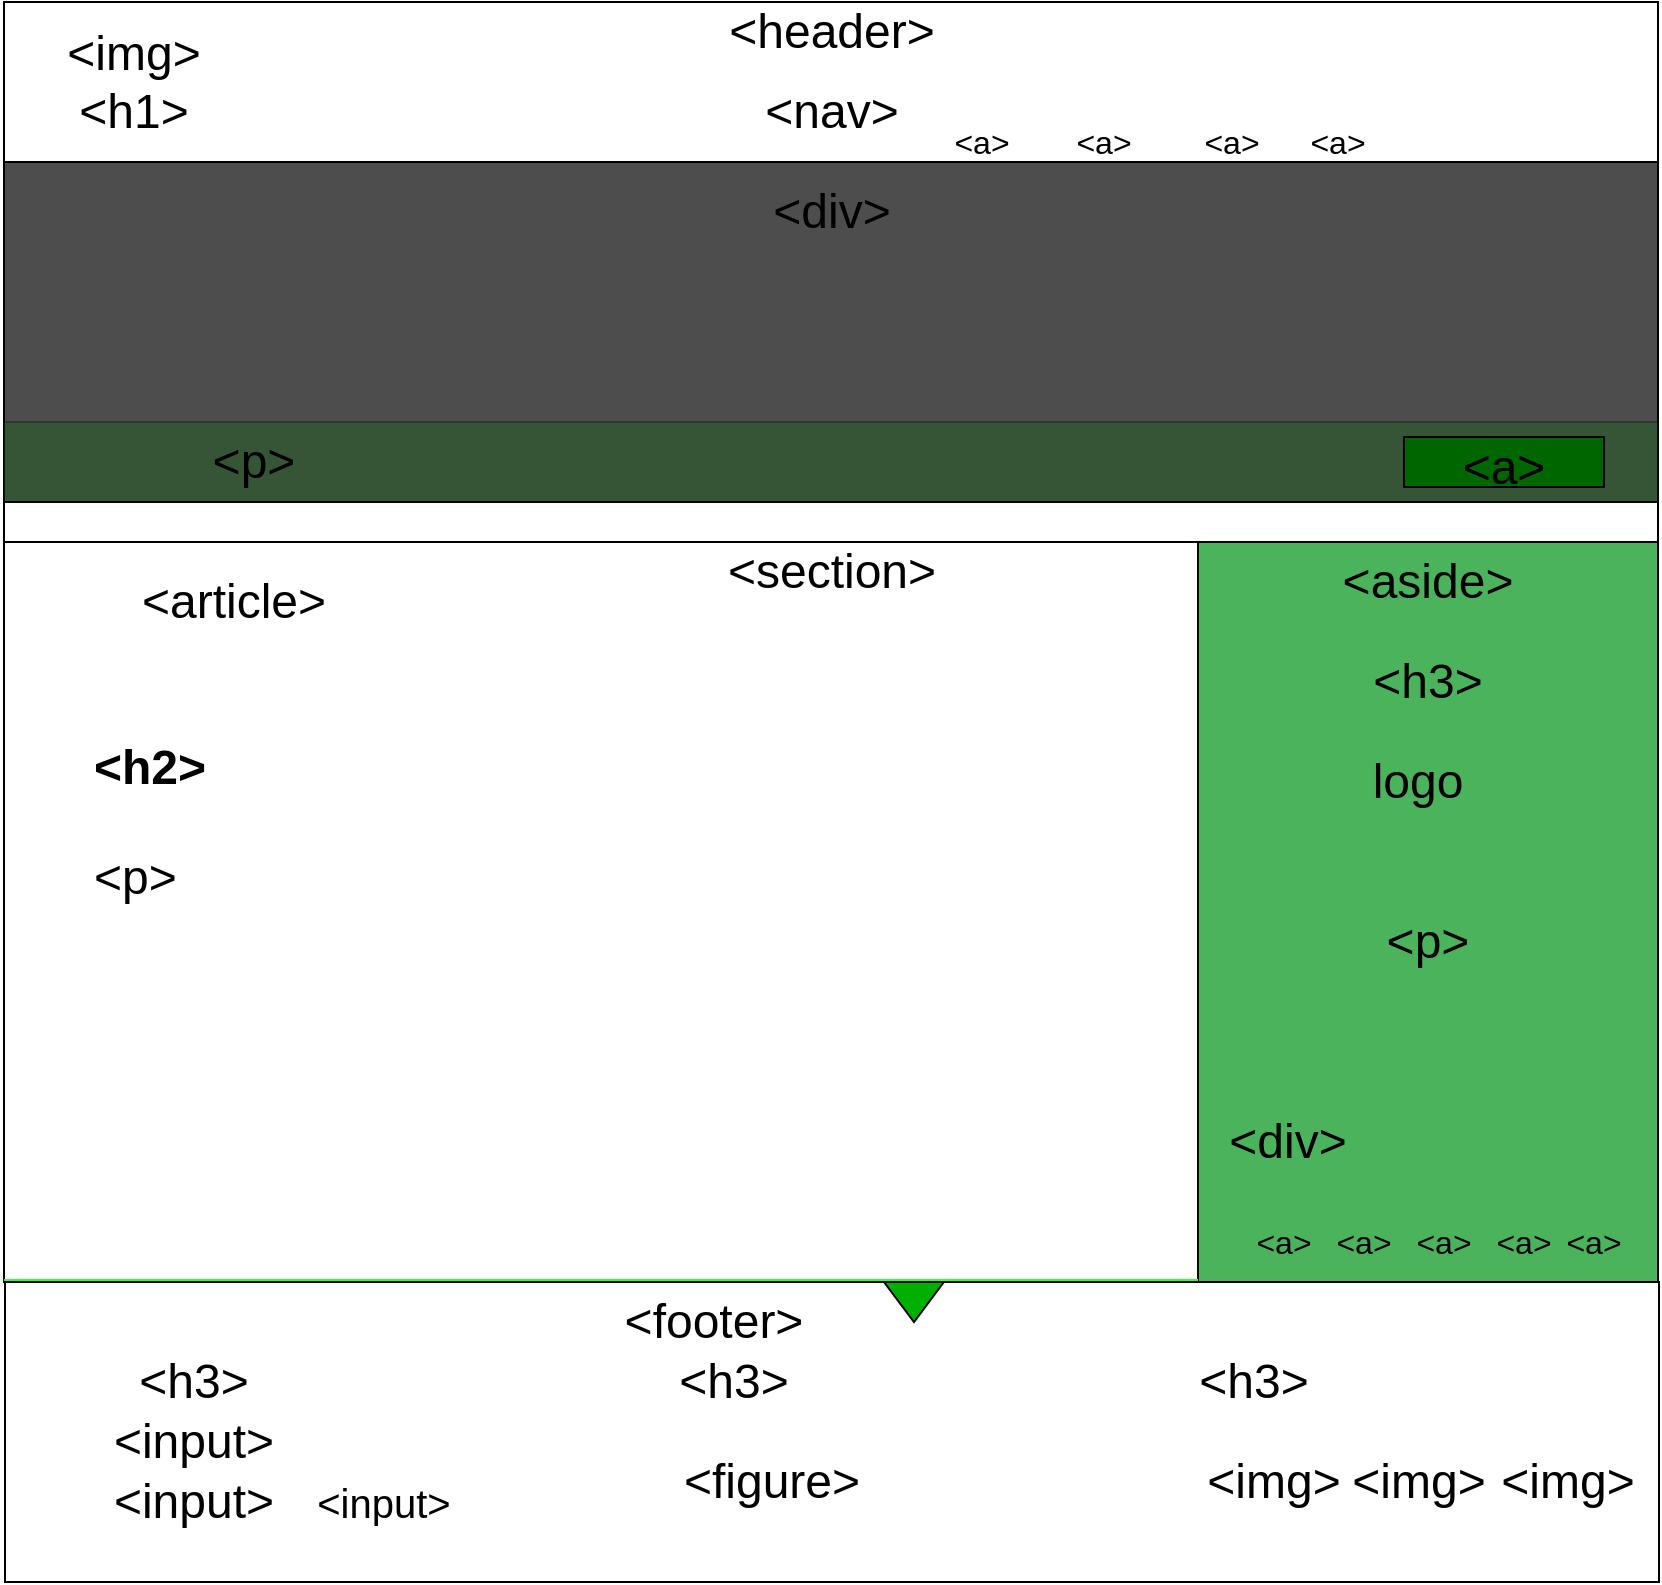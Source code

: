 <mxfile version="14.2.9" type="device"><diagram id="amLOuYqWfyHOKKkoh1DD" name="Page-1"><mxGraphModel dx="2249" dy="794" grid="1" gridSize="10" guides="1" tooltips="1" connect="1" arrows="1" fold="1" page="1" pageScale="1" pageWidth="827" pageHeight="1169" math="0" shadow="0"><root><mxCell id="0"/><mxCell id="1" parent="0"/><mxCell id="BEOBmzMZ3L7bO2AvLTwN-1" value="" style="rounded=0;whiteSpace=wrap;html=1;" vertex="1" parent="1"><mxGeometry width="827" height="80" as="geometry"/></mxCell><mxCell id="BEOBmzMZ3L7bO2AvLTwN-2" value="&lt;font style=&quot;font-size: 24px&quot;&gt;&amp;lt;header&amp;gt;&lt;/font&gt;" style="text;html=1;strokeColor=none;fillColor=none;align=center;verticalAlign=middle;whiteSpace=wrap;rounded=0;fontSize=16;" vertex="1" parent="1"><mxGeometry x="359" width="110" height="30" as="geometry"/></mxCell><mxCell id="BEOBmzMZ3L7bO2AvLTwN-3" value="&lt;font style=&quot;font-size: 24px&quot;&gt;&amp;lt;nav&amp;gt;&lt;/font&gt;" style="text;html=1;strokeColor=none;fillColor=none;align=center;verticalAlign=middle;whiteSpace=wrap;rounded=0;fontSize=16;" vertex="1" parent="1"><mxGeometry x="359" y="40" width="110" height="30" as="geometry"/></mxCell><mxCell id="BEOBmzMZ3L7bO2AvLTwN-4" value="" style="rounded=0;whiteSpace=wrap;html=1;fontSize=16;fillColor=#4D4D4D;" vertex="1" parent="1"><mxGeometry y="80" width="827" height="170" as="geometry"/></mxCell><mxCell id="BEOBmzMZ3L7bO2AvLTwN-6" value="" style="rounded=0;whiteSpace=wrap;html=1;fontSize=16;fillColor=#006600;glass=0;opacity=30;" vertex="1" parent="1"><mxGeometry y="210" width="827" height="40" as="geometry"/></mxCell><mxCell id="BEOBmzMZ3L7bO2AvLTwN-7" value="&lt;font style=&quot;font-size: 24px&quot;&gt;&amp;lt;p&amp;gt;&lt;/font&gt;" style="text;html=1;strokeColor=none;fillColor=none;align=center;verticalAlign=middle;whiteSpace=wrap;rounded=0;glass=0;fontSize=16;opacity=30;" vertex="1" parent="1"><mxGeometry x="20" y="215" width="210" height="30" as="geometry"/></mxCell><mxCell id="BEOBmzMZ3L7bO2AvLTwN-9" value="" style="rounded=0;whiteSpace=wrap;html=1;glass=0;fillColor=#006600;fontSize=16;" vertex="1" parent="1"><mxGeometry x="700" y="217.5" width="100" height="25" as="geometry"/></mxCell><mxCell id="BEOBmzMZ3L7bO2AvLTwN-10" value="&lt;font style=&quot;font-size: 24px&quot;&gt;&amp;lt;a&amp;gt;&lt;/font&gt;" style="text;html=1;strokeColor=none;fillColor=none;align=center;verticalAlign=middle;whiteSpace=wrap;rounded=0;glass=0;fontSize=16;" vertex="1" parent="1"><mxGeometry x="730" y="222.5" width="40" height="20" as="geometry"/></mxCell><mxCell id="BEOBmzMZ3L7bO2AvLTwN-12" value="&lt;font style=&quot;font-size: 24px&quot;&gt;&amp;lt;div&amp;gt;&lt;/font&gt;" style="text;html=1;strokeColor=none;fillColor=none;align=center;verticalAlign=middle;whiteSpace=wrap;rounded=0;glass=0;fontSize=16;" vertex="1" parent="1"><mxGeometry x="369" y="90" width="90" height="30" as="geometry"/></mxCell><mxCell id="BEOBmzMZ3L7bO2AvLTwN-13" value="" style="rounded=0;whiteSpace=wrap;html=1;glass=0;fontSize=16;fillColor=#FFFFFF;" vertex="1" parent="1"><mxGeometry y="250" width="827" height="390" as="geometry"/></mxCell><mxCell id="BEOBmzMZ3L7bO2AvLTwN-15" value="&lt;font style=&quot;font-size: 24px&quot;&gt;&amp;lt;img&amp;gt; &amp;lt;h1&amp;gt;&lt;/font&gt;" style="text;html=1;strokeColor=none;fillColor=none;align=center;verticalAlign=middle;whiteSpace=wrap;rounded=0;glass=0;fontSize=16;" vertex="1" parent="1"><mxGeometry x="30" y="25" width="70" height="30" as="geometry"/></mxCell><mxCell id="BEOBmzMZ3L7bO2AvLTwN-18" value="" style="rounded=0;whiteSpace=wrap;html=1;glass=0;fontSize=16;fillColor=#4BB35C;" vertex="1" parent="1"><mxGeometry x="597" y="270" width="230" height="370" as="geometry"/></mxCell><mxCell id="BEOBmzMZ3L7bO2AvLTwN-19" value="&lt;font style=&quot;font-size: 24px&quot;&gt;&amp;lt;aside&amp;gt;&lt;/font&gt;" style="text;html=1;strokeColor=none;fillColor=none;align=center;verticalAlign=middle;whiteSpace=wrap;rounded=0;glass=0;fontSize=16;" vertex="1" parent="1"><mxGeometry x="677" y="280" width="70" height="20" as="geometry"/></mxCell><mxCell id="BEOBmzMZ3L7bO2AvLTwN-20" value="" style="rounded=0;whiteSpace=wrap;html=1;glass=0;fontSize=16;fillColor=#FFFFFF;" vertex="1" parent="1"><mxGeometry y="270" width="597" height="370" as="geometry"/></mxCell><mxCell id="BEOBmzMZ3L7bO2AvLTwN-16" value="&lt;font style=&quot;font-size: 24px&quot;&gt;&amp;lt;article&amp;gt;&lt;/font&gt;" style="text;html=1;strokeColor=none;fillColor=none;align=center;verticalAlign=middle;whiteSpace=wrap;rounded=0;glass=0;fontSize=16;" vertex="1" parent="1"><mxGeometry x="70" y="290" width="90" height="20" as="geometry"/></mxCell><mxCell id="BEOBmzMZ3L7bO2AvLTwN-14" value="&lt;font style=&quot;font-size: 24px&quot;&gt;&amp;lt;section&amp;gt;&lt;/font&gt;" style="text;html=1;strokeColor=none;fillColor=none;align=center;verticalAlign=middle;whiteSpace=wrap;rounded=0;glass=0;fontSize=16;" vertex="1" parent="1"><mxGeometry x="369" y="270" width="90" height="30" as="geometry"/></mxCell><mxCell id="BEOBmzMZ3L7bO2AvLTwN-22" value="&lt;h1&gt;&lt;font style=&quot;font-size: 24px&quot;&gt;&amp;lt;h2&amp;gt;&lt;/font&gt;&lt;/h1&gt;&lt;p style=&quot;font-size: 24px&quot;&gt;&amp;lt;p&amp;gt;&lt;/p&gt;" style="text;html=1;strokeColor=none;fillColor=none;spacing=5;spacingTop=-20;whiteSpace=wrap;overflow=hidden;rounded=0;glass=0;fontSize=16;" vertex="1" parent="1"><mxGeometry x="40" y="350" width="290" height="210" as="geometry"/></mxCell><mxCell id="BEOBmzMZ3L7bO2AvLTwN-24" value="&lt;font style=&quot;font-size: 24px&quot;&gt;&amp;lt;h3&amp;gt;&lt;/font&gt;" style="text;html=1;strokeColor=none;fillColor=none;align=center;verticalAlign=middle;whiteSpace=wrap;rounded=0;glass=0;fontSize=16;" vertex="1" parent="1"><mxGeometry x="677" y="330" width="70" height="20" as="geometry"/></mxCell><mxCell id="BEOBmzMZ3L7bO2AvLTwN-26" value="&lt;font style=&quot;font-size: 24px&quot;&gt;logo&lt;/font&gt;" style="text;html=1;strokeColor=none;fillColor=none;align=center;verticalAlign=middle;whiteSpace=wrap;rounded=0;glass=0;fontSize=16;" vertex="1" parent="1"><mxGeometry x="677" y="370" width="60" height="40" as="geometry"/></mxCell><mxCell id="BEOBmzMZ3L7bO2AvLTwN-27" value="&lt;font style=&quot;font-size: 24px&quot;&gt;&amp;lt;p&amp;gt;&lt;/font&gt;" style="text;html=1;strokeColor=none;fillColor=none;align=center;verticalAlign=middle;whiteSpace=wrap;rounded=0;glass=0;fontSize=16;" vertex="1" parent="1"><mxGeometry x="637" y="430" width="150" height="80" as="geometry"/></mxCell><mxCell id="BEOBmzMZ3L7bO2AvLTwN-28" value="&amp;lt;a&amp;gt;" style="text;html=1;strokeColor=none;fillColor=none;align=center;verticalAlign=middle;whiteSpace=wrap;rounded=0;glass=0;fontSize=16;" vertex="1" parent="1"><mxGeometry x="594" y="60" width="40" height="20" as="geometry"/></mxCell><mxCell id="BEOBmzMZ3L7bO2AvLTwN-29" value="&amp;lt;a&amp;gt;" style="text;html=1;strokeColor=none;fillColor=none;align=center;verticalAlign=middle;whiteSpace=wrap;rounded=0;glass=0;fontSize=16;" vertex="1" parent="1"><mxGeometry x="469" y="60" width="40" height="20" as="geometry"/></mxCell><mxCell id="BEOBmzMZ3L7bO2AvLTwN-30" value="&amp;lt;a&amp;gt;" style="text;html=1;strokeColor=none;fillColor=none;align=center;verticalAlign=middle;whiteSpace=wrap;rounded=0;glass=0;fontSize=16;" vertex="1" parent="1"><mxGeometry x="530" y="60" width="40" height="20" as="geometry"/></mxCell><mxCell id="BEOBmzMZ3L7bO2AvLTwN-31" value="&amp;lt;a&amp;gt;" style="text;html=1;strokeColor=none;fillColor=none;align=center;verticalAlign=middle;whiteSpace=wrap;rounded=0;glass=0;fontSize=16;" vertex="1" parent="1"><mxGeometry x="647" y="60" width="40" height="20" as="geometry"/></mxCell><mxCell id="BEOBmzMZ3L7bO2AvLTwN-34" value="&lt;font style=&quot;font-size: 24px&quot;&gt;&amp;lt;div&amp;gt;&lt;/font&gt;" style="text;html=1;strokeColor=none;fillColor=none;align=center;verticalAlign=middle;whiteSpace=wrap;rounded=0;glass=0;fontSize=16;" vertex="1" parent="1"><mxGeometry x="607" y="560" width="70" height="20" as="geometry"/></mxCell><mxCell id="BEOBmzMZ3L7bO2AvLTwN-35" value="&amp;lt;a&amp;gt;" style="text;html=1;strokeColor=none;fillColor=none;align=center;verticalAlign=middle;whiteSpace=wrap;rounded=0;glass=0;fontSize=16;" vertex="1" parent="1"><mxGeometry x="620" y="610" width="40" height="20" as="geometry"/></mxCell><mxCell id="BEOBmzMZ3L7bO2AvLTwN-36" value="&amp;lt;a&amp;gt;" style="text;html=1;strokeColor=none;fillColor=none;align=center;verticalAlign=middle;whiteSpace=wrap;rounded=0;glass=0;fontSize=16;" vertex="1" parent="1"><mxGeometry x="660" y="610" width="40" height="20" as="geometry"/></mxCell><mxCell id="BEOBmzMZ3L7bO2AvLTwN-37" value="&amp;lt;a&amp;gt;" style="text;html=1;strokeColor=none;fillColor=none;align=center;verticalAlign=middle;whiteSpace=wrap;rounded=0;glass=0;fontSize=16;" vertex="1" parent="1"><mxGeometry x="700" y="610" width="40" height="20" as="geometry"/></mxCell><mxCell id="BEOBmzMZ3L7bO2AvLTwN-38" value="&amp;lt;a&amp;gt;" style="text;html=1;strokeColor=none;fillColor=none;align=center;verticalAlign=middle;whiteSpace=wrap;rounded=0;glass=0;fontSize=16;" vertex="1" parent="1"><mxGeometry x="740" y="610" width="40" height="20" as="geometry"/></mxCell><mxCell id="BEOBmzMZ3L7bO2AvLTwN-39" value="&amp;lt;a&amp;gt;" style="text;html=1;strokeColor=none;fillColor=none;align=center;verticalAlign=middle;whiteSpace=wrap;rounded=0;glass=0;fontSize=16;" vertex="1" parent="1"><mxGeometry x="780" y="610" width="30" height="20" as="geometry"/></mxCell><mxCell id="BEOBmzMZ3L7bO2AvLTwN-40" value="" style="endArrow=none;html=1;fontSize=16;entryX=1;entryY=1;entryDx=0;entryDy=0;exitX=0;exitY=1;exitDx=0;exitDy=0;strokeColor=#33FF33;strokeWidth=3;" edge="1" parent="1" source="BEOBmzMZ3L7bO2AvLTwN-20" target="BEOBmzMZ3L7bO2AvLTwN-20"><mxGeometry width="50" height="50" relative="1" as="geometry"><mxPoint x="230" y="660" as="sourcePoint"/><mxPoint x="280" y="610" as="targetPoint"/></mxGeometry></mxCell><mxCell id="BEOBmzMZ3L7bO2AvLTwN-42" value="" style="rounded=0;whiteSpace=wrap;html=1;glass=0;fontSize=16;fillColor=#FFFFFF;" vertex="1" parent="1"><mxGeometry x="0.5" y="640" width="827" height="150" as="geometry"/></mxCell><mxCell id="BEOBmzMZ3L7bO2AvLTwN-41" value="" style="triangle;whiteSpace=wrap;html=1;glass=0;fontSize=16;direction=south;fillColor=#00B000;" vertex="1" parent="1"><mxGeometry x="440" y="640" width="30" height="20" as="geometry"/></mxCell><mxCell id="BEOBmzMZ3L7bO2AvLTwN-43" value="&lt;span style=&quot;font-size: 24px&quot;&gt;&amp;lt;h3&amp;gt;&lt;/span&gt;" style="text;html=1;strokeColor=none;fillColor=none;align=center;verticalAlign=middle;whiteSpace=wrap;rounded=0;glass=0;fontSize=16;" vertex="1" parent="1"><mxGeometry x="20" y="680" width="150" height="20" as="geometry"/></mxCell><mxCell id="BEOBmzMZ3L7bO2AvLTwN-44" value="&lt;span style=&quot;font-size: 24px&quot;&gt;&amp;lt;h3&amp;gt;&lt;/span&gt;" style="text;html=1;strokeColor=none;fillColor=none;align=center;verticalAlign=middle;whiteSpace=wrap;rounded=0;glass=0;fontSize=16;" vertex="1" parent="1"><mxGeometry x="550" y="680" width="150" height="20" as="geometry"/></mxCell><mxCell id="BEOBmzMZ3L7bO2AvLTwN-45" value="&lt;span style=&quot;font-size: 24px&quot;&gt;&amp;lt;h3&amp;gt;&lt;/span&gt;" style="text;html=1;strokeColor=none;fillColor=none;align=center;verticalAlign=middle;whiteSpace=wrap;rounded=0;glass=0;fontSize=16;" vertex="1" parent="1"><mxGeometry x="290" y="680" width="150" height="20" as="geometry"/></mxCell><mxCell id="BEOBmzMZ3L7bO2AvLTwN-46" value="&lt;span style=&quot;font-size: 24px&quot;&gt;&amp;lt;footer&amp;gt;&lt;/span&gt;" style="text;html=1;strokeColor=none;fillColor=none;align=center;verticalAlign=middle;whiteSpace=wrap;rounded=0;glass=0;fontSize=16;" vertex="1" parent="1"><mxGeometry x="280" y="650" width="150" height="20" as="geometry"/></mxCell><mxCell id="BEOBmzMZ3L7bO2AvLTwN-48" value="&lt;span style=&quot;font-size: 24px&quot;&gt;&amp;lt;input&amp;gt;&lt;/span&gt;" style="text;html=1;strokeColor=none;fillColor=none;align=center;verticalAlign=middle;whiteSpace=wrap;rounded=0;glass=0;fontSize=16;" vertex="1" parent="1"><mxGeometry x="20" y="710" width="150" height="20" as="geometry"/></mxCell><mxCell id="BEOBmzMZ3L7bO2AvLTwN-49" value="&lt;span style=&quot;font-size: 24px&quot;&gt;&amp;lt;input&amp;gt;&lt;/span&gt;" style="text;html=1;strokeColor=none;fillColor=none;align=center;verticalAlign=middle;whiteSpace=wrap;rounded=0;glass=0;fontSize=16;" vertex="1" parent="1"><mxGeometry x="20" y="740" width="150" height="20" as="geometry"/></mxCell><mxCell id="BEOBmzMZ3L7bO2AvLTwN-50" value="&lt;font style=&quot;font-size: 20px&quot;&gt;&amp;lt;input&amp;gt;&lt;/font&gt;" style="text;html=1;strokeColor=none;fillColor=none;align=center;verticalAlign=middle;whiteSpace=wrap;rounded=0;glass=0;fontSize=16;" vertex="1" parent="1"><mxGeometry x="110" y="740" width="160" height="20" as="geometry"/></mxCell><mxCell id="BEOBmzMZ3L7bO2AvLTwN-52" value="&lt;span style=&quot;font-size: 24px&quot;&gt;&amp;lt;figure&amp;gt;&lt;/span&gt;" style="text;html=1;strokeColor=none;fillColor=none;align=center;verticalAlign=middle;whiteSpace=wrap;rounded=0;glass=0;fontSize=16;" vertex="1" parent="1"><mxGeometry x="309" y="730" width="150" height="20" as="geometry"/></mxCell><mxCell id="BEOBmzMZ3L7bO2AvLTwN-53" value="&lt;span style=&quot;font-size: 24px&quot;&gt;&amp;lt;img&amp;gt;&lt;/span&gt;" style="text;html=1;strokeColor=none;fillColor=none;align=center;verticalAlign=middle;whiteSpace=wrap;rounded=0;glass=0;fontSize=16;" vertex="1" parent="1"><mxGeometry x="560" y="730" width="150" height="20" as="geometry"/></mxCell><mxCell id="BEOBmzMZ3L7bO2AvLTwN-54" value="&lt;span style=&quot;font-size: 24px&quot;&gt;&amp;lt;img&amp;gt;&lt;/span&gt;" style="text;html=1;strokeColor=none;fillColor=none;align=center;verticalAlign=middle;whiteSpace=wrap;rounded=0;glass=0;fontSize=16;" vertex="1" parent="1"><mxGeometry x="737" y="730" width="90" height="20" as="geometry"/></mxCell><mxCell id="BEOBmzMZ3L7bO2AvLTwN-55" value="&lt;span style=&quot;font-size: 24px&quot;&gt;&amp;lt;img&amp;gt;&lt;/span&gt;" style="text;html=1;strokeColor=none;fillColor=none;align=center;verticalAlign=middle;whiteSpace=wrap;rounded=0;glass=0;fontSize=16;" vertex="1" parent="1"><mxGeometry x="646.5" y="730" width="121" height="20" as="geometry"/></mxCell></root></mxGraphModel></diagram></mxfile>